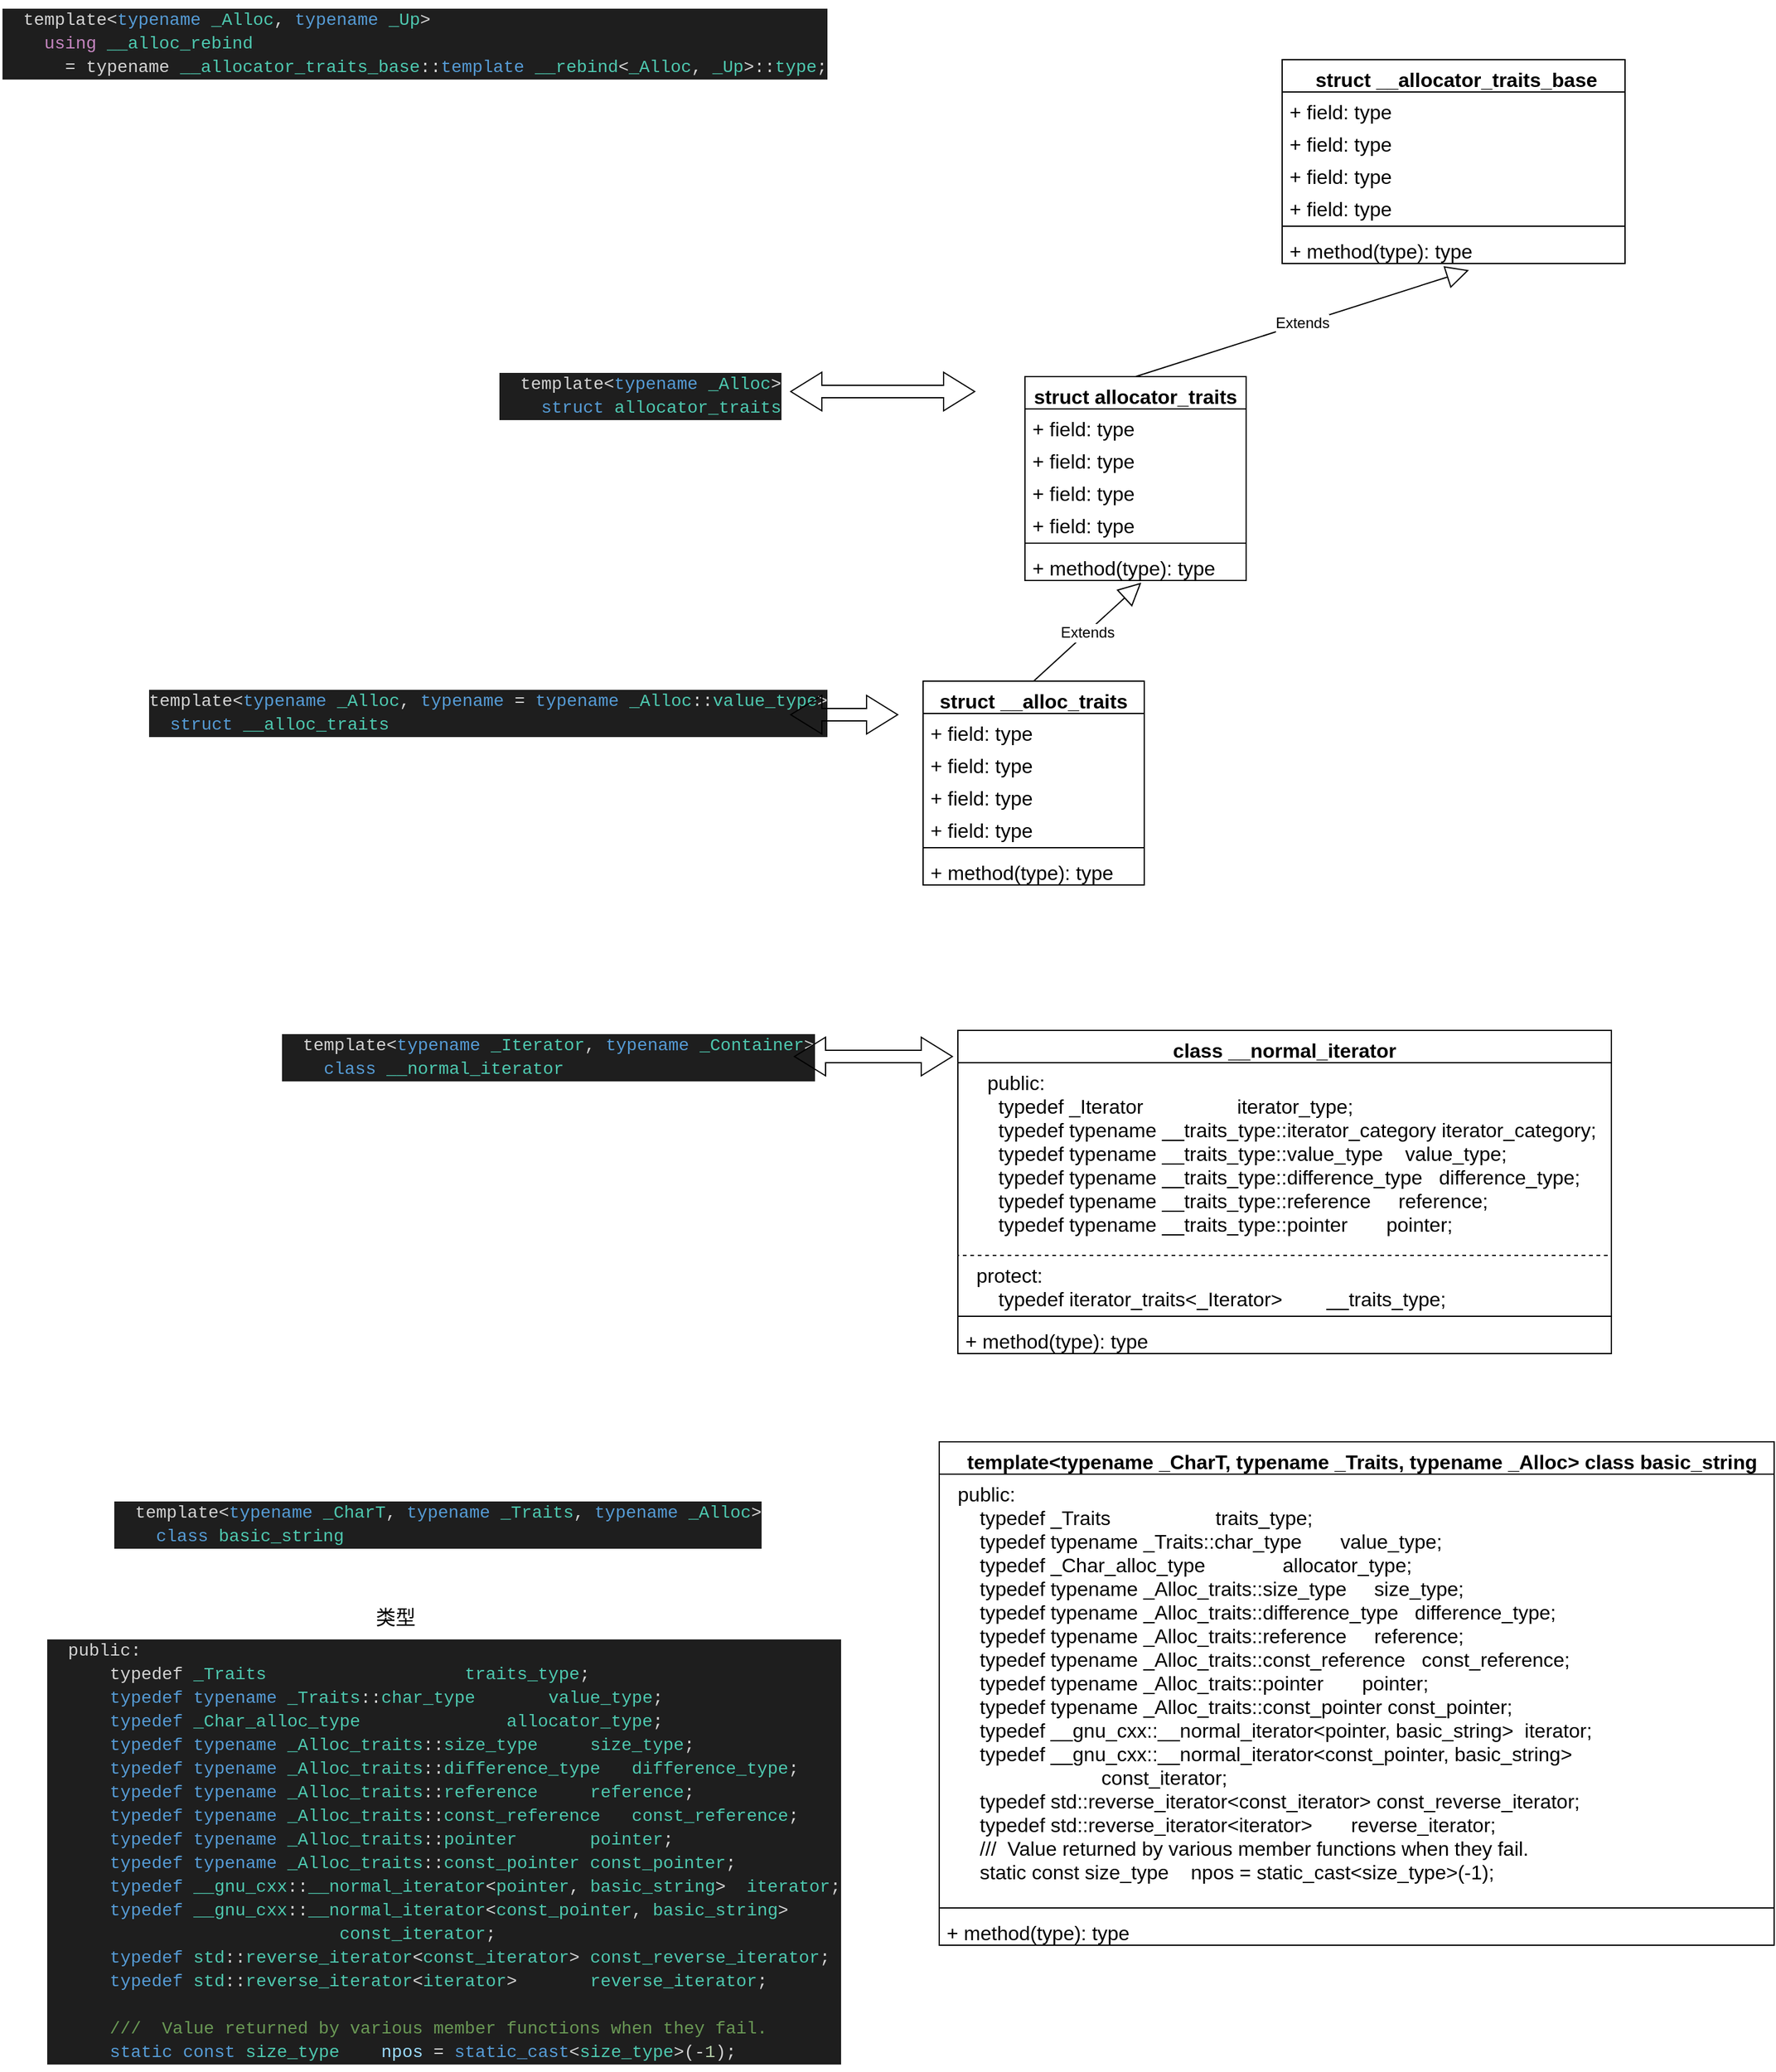 <mxfile version="20.8.16" type="device" pages="2"><diagram id="5IjjSNGjhPGIJ7c3akGC" name="Allocator"><mxGraphModel dx="3942" dy="1338" grid="0" gridSize="10" guides="1" tooltips="1" connect="1" arrows="1" fold="1" page="1" pageScale="1" pageWidth="827" pageHeight="1169" math="0" shadow="0"><root><mxCell id="0"/><mxCell id="1" parent="0"/><mxCell id="HSN8CY6ITOXzExFgK23R-2" value="struct __alloc_traits" style="swimlane;fontStyle=1;align=center;verticalAlign=top;childLayout=stackLayout;horizontal=1;startSize=26;horizontalStack=0;resizeParent=1;resizeParentMax=0;resizeLast=0;collapsible=1;marginBottom=0;fontSize=16;" vertex="1" parent="1"><mxGeometry x="107" y="581" width="178" height="164" as="geometry"/></mxCell><mxCell id="HSN8CY6ITOXzExFgK23R-3" value="+ field: type" style="text;strokeColor=none;fillColor=none;align=left;verticalAlign=top;spacingLeft=4;spacingRight=4;overflow=hidden;rotatable=0;points=[[0,0.5],[1,0.5]];portConstraint=eastwest;fontSize=16;" vertex="1" parent="HSN8CY6ITOXzExFgK23R-2"><mxGeometry y="26" width="178" height="26" as="geometry"/></mxCell><mxCell id="HSN8CY6ITOXzExFgK23R-10" value="+ field: type" style="text;strokeColor=none;fillColor=none;align=left;verticalAlign=top;spacingLeft=4;spacingRight=4;overflow=hidden;rotatable=0;points=[[0,0.5],[1,0.5]];portConstraint=eastwest;fontSize=16;" vertex="1" parent="HSN8CY6ITOXzExFgK23R-2"><mxGeometry y="52" width="178" height="26" as="geometry"/></mxCell><mxCell id="HSN8CY6ITOXzExFgK23R-11" value="+ field: type" style="text;strokeColor=none;fillColor=none;align=left;verticalAlign=top;spacingLeft=4;spacingRight=4;overflow=hidden;rotatable=0;points=[[0,0.5],[1,0.5]];portConstraint=eastwest;fontSize=16;" vertex="1" parent="HSN8CY6ITOXzExFgK23R-2"><mxGeometry y="78" width="178" height="26" as="geometry"/></mxCell><mxCell id="HSN8CY6ITOXzExFgK23R-12" value="+ field: type" style="text;strokeColor=none;fillColor=none;align=left;verticalAlign=top;spacingLeft=4;spacingRight=4;overflow=hidden;rotatable=0;points=[[0,0.5],[1,0.5]];portConstraint=eastwest;fontSize=16;" vertex="1" parent="HSN8CY6ITOXzExFgK23R-2"><mxGeometry y="104" width="178" height="26" as="geometry"/></mxCell><mxCell id="HSN8CY6ITOXzExFgK23R-4" value="" style="line;strokeWidth=1;fillColor=none;align=left;verticalAlign=middle;spacingTop=-1;spacingLeft=3;spacingRight=3;rotatable=0;labelPosition=right;points=[];portConstraint=eastwest;strokeColor=inherit;fontSize=16;" vertex="1" parent="HSN8CY6ITOXzExFgK23R-2"><mxGeometry y="130" width="178" height="8" as="geometry"/></mxCell><mxCell id="HSN8CY6ITOXzExFgK23R-5" value="+ method(type): type" style="text;strokeColor=none;fillColor=none;align=left;verticalAlign=top;spacingLeft=4;spacingRight=4;overflow=hidden;rotatable=0;points=[[0,0.5],[1,0.5]];portConstraint=eastwest;fontSize=16;" vertex="1" parent="HSN8CY6ITOXzExFgK23R-2"><mxGeometry y="138" width="178" height="26" as="geometry"/></mxCell><mxCell id="HSN8CY6ITOXzExFgK23R-13" value="struct allocator_traits" style="swimlane;fontStyle=1;align=center;verticalAlign=top;childLayout=stackLayout;horizontal=1;startSize=26;horizontalStack=0;resizeParent=1;resizeParentMax=0;resizeLast=0;collapsible=1;marginBottom=0;fontSize=16;" vertex="1" parent="1"><mxGeometry x="189" y="336" width="178" height="164" as="geometry"/></mxCell><mxCell id="HSN8CY6ITOXzExFgK23R-14" value="+ field: type" style="text;strokeColor=none;fillColor=none;align=left;verticalAlign=top;spacingLeft=4;spacingRight=4;overflow=hidden;rotatable=0;points=[[0,0.5],[1,0.5]];portConstraint=eastwest;fontSize=16;" vertex="1" parent="HSN8CY6ITOXzExFgK23R-13"><mxGeometry y="26" width="178" height="26" as="geometry"/></mxCell><mxCell id="HSN8CY6ITOXzExFgK23R-15" value="+ field: type" style="text;strokeColor=none;fillColor=none;align=left;verticalAlign=top;spacingLeft=4;spacingRight=4;overflow=hidden;rotatable=0;points=[[0,0.5],[1,0.5]];portConstraint=eastwest;fontSize=16;" vertex="1" parent="HSN8CY6ITOXzExFgK23R-13"><mxGeometry y="52" width="178" height="26" as="geometry"/></mxCell><mxCell id="HSN8CY6ITOXzExFgK23R-16" value="+ field: type" style="text;strokeColor=none;fillColor=none;align=left;verticalAlign=top;spacingLeft=4;spacingRight=4;overflow=hidden;rotatable=0;points=[[0,0.5],[1,0.5]];portConstraint=eastwest;fontSize=16;" vertex="1" parent="HSN8CY6ITOXzExFgK23R-13"><mxGeometry y="78" width="178" height="26" as="geometry"/></mxCell><mxCell id="HSN8CY6ITOXzExFgK23R-17" value="+ field: type" style="text;strokeColor=none;fillColor=none;align=left;verticalAlign=top;spacingLeft=4;spacingRight=4;overflow=hidden;rotatable=0;points=[[0,0.5],[1,0.5]];portConstraint=eastwest;fontSize=16;" vertex="1" parent="HSN8CY6ITOXzExFgK23R-13"><mxGeometry y="104" width="178" height="26" as="geometry"/></mxCell><mxCell id="HSN8CY6ITOXzExFgK23R-18" value="" style="line;strokeWidth=1;fillColor=none;align=left;verticalAlign=middle;spacingTop=-1;spacingLeft=3;spacingRight=3;rotatable=0;labelPosition=right;points=[];portConstraint=eastwest;strokeColor=inherit;fontSize=16;" vertex="1" parent="HSN8CY6ITOXzExFgK23R-13"><mxGeometry y="130" width="178" height="8" as="geometry"/></mxCell><mxCell id="HSN8CY6ITOXzExFgK23R-19" value="+ method(type): type" style="text;strokeColor=none;fillColor=none;align=left;verticalAlign=top;spacingLeft=4;spacingRight=4;overflow=hidden;rotatable=0;points=[[0,0.5],[1,0.5]];portConstraint=eastwest;fontSize=16;" vertex="1" parent="HSN8CY6ITOXzExFgK23R-13"><mxGeometry y="138" width="178" height="26" as="geometry"/></mxCell><mxCell id="HSN8CY6ITOXzExFgK23R-20" value="Extends" style="endArrow=block;endSize=16;endFill=0;html=1;rounded=0;fontSize=12;curved=1;exitX=0.5;exitY=0;exitDx=0;exitDy=0;entryX=0.526;entryY=1.068;entryDx=0;entryDy=0;entryPerimeter=0;" edge="1" parent="1" source="HSN8CY6ITOXzExFgK23R-2" target="HSN8CY6ITOXzExFgK23R-19"><mxGeometry width="160" relative="1" as="geometry"><mxPoint x="144" y="536" as="sourcePoint"/><mxPoint x="255" y="473" as="targetPoint"/></mxGeometry></mxCell><mxCell id="HSN8CY6ITOXzExFgK23R-21" value=" struct __allocator_traits_base" style="swimlane;fontStyle=1;align=center;verticalAlign=top;childLayout=stackLayout;horizontal=1;startSize=26;horizontalStack=0;resizeParent=1;resizeParentMax=0;resizeLast=0;collapsible=1;marginBottom=0;fontSize=16;" vertex="1" parent="1"><mxGeometry x="396" y="81" width="276" height="164" as="geometry"/></mxCell><mxCell id="HSN8CY6ITOXzExFgK23R-22" value="+ field: type" style="text;strokeColor=none;fillColor=none;align=left;verticalAlign=top;spacingLeft=4;spacingRight=4;overflow=hidden;rotatable=0;points=[[0,0.5],[1,0.5]];portConstraint=eastwest;fontSize=16;" vertex="1" parent="HSN8CY6ITOXzExFgK23R-21"><mxGeometry y="26" width="276" height="26" as="geometry"/></mxCell><mxCell id="HSN8CY6ITOXzExFgK23R-23" value="+ field: type" style="text;strokeColor=none;fillColor=none;align=left;verticalAlign=top;spacingLeft=4;spacingRight=4;overflow=hidden;rotatable=0;points=[[0,0.5],[1,0.5]];portConstraint=eastwest;fontSize=16;" vertex="1" parent="HSN8CY6ITOXzExFgK23R-21"><mxGeometry y="52" width="276" height="26" as="geometry"/></mxCell><mxCell id="HSN8CY6ITOXzExFgK23R-24" value="+ field: type" style="text;strokeColor=none;fillColor=none;align=left;verticalAlign=top;spacingLeft=4;spacingRight=4;overflow=hidden;rotatable=0;points=[[0,0.5],[1,0.5]];portConstraint=eastwest;fontSize=16;" vertex="1" parent="HSN8CY6ITOXzExFgK23R-21"><mxGeometry y="78" width="276" height="26" as="geometry"/></mxCell><mxCell id="HSN8CY6ITOXzExFgK23R-25" value="+ field: type" style="text;strokeColor=none;fillColor=none;align=left;verticalAlign=top;spacingLeft=4;spacingRight=4;overflow=hidden;rotatable=0;points=[[0,0.5],[1,0.5]];portConstraint=eastwest;fontSize=16;" vertex="1" parent="HSN8CY6ITOXzExFgK23R-21"><mxGeometry y="104" width="276" height="26" as="geometry"/></mxCell><mxCell id="HSN8CY6ITOXzExFgK23R-26" value="" style="line;strokeWidth=1;fillColor=none;align=left;verticalAlign=middle;spacingTop=-1;spacingLeft=3;spacingRight=3;rotatable=0;labelPosition=right;points=[];portConstraint=eastwest;strokeColor=inherit;fontSize=16;" vertex="1" parent="HSN8CY6ITOXzExFgK23R-21"><mxGeometry y="130" width="276" height="8" as="geometry"/></mxCell><mxCell id="HSN8CY6ITOXzExFgK23R-27" value="+ method(type): type" style="text;strokeColor=none;fillColor=none;align=left;verticalAlign=top;spacingLeft=4;spacingRight=4;overflow=hidden;rotatable=0;points=[[0,0.5],[1,0.5]];portConstraint=eastwest;fontSize=16;" vertex="1" parent="HSN8CY6ITOXzExFgK23R-21"><mxGeometry y="138" width="276" height="26" as="geometry"/></mxCell><mxCell id="HSN8CY6ITOXzExFgK23R-28" value="Extends" style="endArrow=block;endSize=16;endFill=0;html=1;rounded=0;fontSize=12;curved=1;exitX=0.5;exitY=0;exitDx=0;exitDy=0;entryX=0.545;entryY=1.205;entryDx=0;entryDy=0;entryPerimeter=0;" edge="1" parent="1" source="HSN8CY6ITOXzExFgK23R-13" target="HSN8CY6ITOXzExFgK23R-27"><mxGeometry width="160" relative="1" as="geometry"><mxPoint x="63" y="205" as="sourcePoint"/><mxPoint x="223" y="205" as="targetPoint"/></mxGeometry></mxCell><mxCell id="HSN8CY6ITOXzExFgK23R-30" value="  template&lt;typename _CharT, typename _Traits, typename _Alloc&gt; class basic_string" style="swimlane;fontStyle=1;align=center;verticalAlign=top;childLayout=stackLayout;horizontal=1;startSize=26;horizontalStack=0;resizeParent=1;resizeParentMax=0;resizeLast=0;collapsible=1;marginBottom=0;fontSize=16;" vertex="1" parent="1"><mxGeometry x="120" y="1193" width="672" height="405" as="geometry"><mxRectangle x="120" y="1193" width="537" height="50" as="alternateBounds"/></mxGeometry></mxCell><mxCell id="HSN8CY6ITOXzExFgK23R-118" value="  public:&#10;      typedef _Traits                   traits_type;&#10;      typedef typename _Traits::char_type       value_type;&#10;      typedef _Char_alloc_type              allocator_type;&#10;      typedef typename _Alloc_traits::size_type     size_type;&#10;      typedef typename _Alloc_traits::difference_type   difference_type;&#10;      typedef typename _Alloc_traits::reference     reference;&#10;      typedef typename _Alloc_traits::const_reference   const_reference;&#10;      typedef typename _Alloc_traits::pointer       pointer;&#10;      typedef typename _Alloc_traits::const_pointer const_pointer;&#10;      typedef __gnu_cxx::__normal_iterator&lt;pointer, basic_string&gt;  iterator;&#10;      typedef __gnu_cxx::__normal_iterator&lt;const_pointer, basic_string&gt;&#10;                            const_iterator;&#10;      typedef std::reverse_iterator&lt;const_iterator&gt; const_reverse_iterator;&#10;      typedef std::reverse_iterator&lt;iterator&gt;       reverse_iterator;&#10;      ///  Value returned by various member functions when they fail.&#10;      static const size_type    npos = static_cast&lt;size_type&gt;(-1);" style="text;strokeColor=none;fillColor=none;align=left;verticalAlign=top;spacingLeft=4;spacingRight=4;overflow=hidden;rotatable=0;points=[[0,0.5],[1,0.5]];portConstraint=eastwest;fontSize=16;" vertex="1" parent="HSN8CY6ITOXzExFgK23R-30"><mxGeometry y="26" width="672" height="345" as="geometry"/></mxCell><mxCell id="HSN8CY6ITOXzExFgK23R-35" value="" style="line;strokeWidth=1;fillColor=none;align=left;verticalAlign=middle;spacingTop=-1;spacingLeft=3;spacingRight=3;rotatable=0;labelPosition=right;points=[];portConstraint=eastwest;strokeColor=inherit;fontSize=16;" vertex="1" parent="HSN8CY6ITOXzExFgK23R-30"><mxGeometry y="371" width="672" height="8" as="geometry"/></mxCell><mxCell id="HSN8CY6ITOXzExFgK23R-36" value="+ method(type): type" style="text;strokeColor=none;fillColor=none;align=left;verticalAlign=top;spacingLeft=4;spacingRight=4;overflow=hidden;rotatable=0;points=[[0,0.5],[1,0.5]];portConstraint=eastwest;fontSize=16;" vertex="1" parent="HSN8CY6ITOXzExFgK23R-30"><mxGeometry y="379" width="672" height="26" as="geometry"/></mxCell><mxCell id="HSN8CY6ITOXzExFgK23R-87" value="&lt;div style=&quot;color: rgb(212, 212, 212); background-color: rgb(30, 30, 30); font-family: Consolas, &amp;quot;Courier New&amp;quot;, monospace; font-size: 14px; line-height: 19px;&quot;&gt;&lt;div&gt;template&amp;lt;&lt;span style=&quot;color: #569cd6;&quot;&gt;typename&lt;/span&gt; &lt;span style=&quot;color: #4ec9b0;&quot;&gt;_Alloc&lt;/span&gt;, &lt;span style=&quot;color: #569cd6;&quot;&gt;typename&lt;/span&gt; = &lt;span style=&quot;color: #569cd6;&quot;&gt;typename&lt;/span&gt; &lt;span style=&quot;color: #4ec9b0;&quot;&gt;_Alloc&lt;/span&gt;::&lt;span style=&quot;color: #4ec9b0;&quot;&gt;value_type&lt;/span&gt;&amp;gt;&lt;/div&gt;&lt;div&gt;&amp;nbsp; &lt;span style=&quot;color: #569cd6;&quot;&gt;struct&lt;/span&gt; &lt;span style=&quot;color: #4ec9b0;&quot;&gt;__alloc_traits&lt;/span&gt;&lt;/div&gt;&lt;/div&gt;" style="text;html=1;align=left;verticalAlign=middle;resizable=0;points=[];autosize=1;strokeColor=none;fillColor=none;fontSize=16;" vertex="1" parent="1"><mxGeometry x="-518" y="581" width="518" height="50" as="geometry"/></mxCell><mxCell id="HSN8CY6ITOXzExFgK23R-88" value="&lt;div style=&quot;color: rgb(212, 212, 212); background-color: rgb(30, 30, 30); font-family: Consolas, &amp;quot;Courier New&amp;quot;, monospace; font-size: 14px; line-height: 19px;&quot;&gt;&lt;div&gt;&amp;nbsp; template&amp;lt;&lt;span style=&quot;color: #569cd6;&quot;&gt;typename&lt;/span&gt; &lt;span style=&quot;color: #4ec9b0;&quot;&gt;_Alloc&lt;/span&gt;&amp;gt;&lt;/div&gt;&lt;div&gt;&amp;nbsp; &amp;nbsp; &lt;span style=&quot;color: #569cd6;&quot;&gt;struct&lt;/span&gt; &lt;span style=&quot;color: #4ec9b0;&quot;&gt;allocator_traits&lt;/span&gt;&lt;/div&gt;&lt;/div&gt;" style="text;html=1;align=left;verticalAlign=middle;resizable=0;points=[];autosize=1;strokeColor=none;fillColor=none;fontSize=16;" vertex="1" parent="1"><mxGeometry x="-236" y="325.5" width="226" height="50" as="geometry"/></mxCell><mxCell id="HSN8CY6ITOXzExFgK23R-89" value="&lt;div style=&quot;border-color: var(--border-color); color: rgb(212, 212, 212); font-family: Consolas, &amp;quot;Courier New&amp;quot;, monospace; font-size: 14px;&quot;&gt;&lt;div style=&quot;background-color: rgb(30, 30, 30); line-height: 19px;&quot;&gt;&lt;div&gt;&amp;nbsp; template&amp;lt;&lt;span style=&quot;color: #569cd6;&quot;&gt;typename&lt;/span&gt; &lt;span style=&quot;color: #4ec9b0;&quot;&gt;_Alloc&lt;/span&gt;, &lt;span style=&quot;color: #569cd6;&quot;&gt;typename&lt;/span&gt; &lt;span style=&quot;color: #4ec9b0;&quot;&gt;_Up&lt;/span&gt;&amp;gt;&lt;/div&gt;&lt;div&gt;&amp;nbsp; &amp;nbsp; &lt;span style=&quot;color: #c586c0;&quot;&gt;using&lt;/span&gt; &lt;span style=&quot;color: #4ec9b0;&quot;&gt;__alloc_rebind&lt;/span&gt;&lt;/div&gt;&lt;div&gt;&amp;nbsp; &amp;nbsp; &amp;nbsp; = typename &lt;span style=&quot;color: #4ec9b0;&quot;&gt;__allocator_traits_base&lt;/span&gt;::&lt;span style=&quot;color: #569cd6;&quot;&gt;template&lt;/span&gt; &lt;span style=&quot;color: #4ec9b0;&quot;&gt;__rebind&lt;/span&gt;&amp;lt;&lt;span style=&quot;color: #4ec9b0;&quot;&gt;_Alloc&lt;/span&gt;, &lt;span style=&quot;color: #4ec9b0;&quot;&gt;_Up&lt;/span&gt;&amp;gt;::&lt;span style=&quot;color: #4ec9b0;&quot;&gt;type&lt;/span&gt;;&lt;/div&gt;&lt;/div&gt;&lt;/div&gt;" style="text;html=1;align=left;verticalAlign=middle;resizable=0;points=[];autosize=1;strokeColor=none;fillColor=none;fontSize=16;" vertex="1" parent="1"><mxGeometry x="-636" y="33" width="626" height="69" as="geometry"/></mxCell><mxCell id="HSN8CY6ITOXzExFgK23R-94" value="" style="shape=flexArrow;endArrow=classic;startArrow=classic;html=1;rounded=0;fontSize=12;startSize=8;endSize=8;curved=1;" edge="1" parent="1"><mxGeometry width="100" height="100" relative="1" as="geometry"><mxPoint y="348" as="sourcePoint"/><mxPoint x="149" y="348" as="targetPoint"/></mxGeometry></mxCell><mxCell id="HSN8CY6ITOXzExFgK23R-95" value="" style="shape=flexArrow;endArrow=classic;startArrow=classic;html=1;rounded=0;fontSize=12;startSize=8;endSize=8;curved=1;" edge="1" parent="1"><mxGeometry width="100" height="100" relative="1" as="geometry"><mxPoint y="608" as="sourcePoint"/><mxPoint x="87" y="608" as="targetPoint"/></mxGeometry></mxCell><mxCell id="HSN8CY6ITOXzExFgK23R-96" value="&lt;div style=&quot;color: rgb(212, 212, 212); background-color: rgb(30, 30, 30); font-family: Consolas, &amp;quot;Courier New&amp;quot;, monospace; font-size: 14px; line-height: 19px;&quot;&gt;&lt;div&gt;&amp;nbsp; template&amp;lt;&lt;span style=&quot;color: #569cd6;&quot;&gt;typename&lt;/span&gt; &lt;span style=&quot;color: #4ec9b0;&quot;&gt;_CharT&lt;/span&gt;, &lt;span style=&quot;color: #569cd6;&quot;&gt;typename&lt;/span&gt; &lt;span style=&quot;color: #4ec9b0;&quot;&gt;_Traits&lt;/span&gt;, &lt;span style=&quot;color: #569cd6;&quot;&gt;typename&lt;/span&gt; &lt;span style=&quot;color: #4ec9b0;&quot;&gt;_Alloc&lt;/span&gt;&amp;gt;&lt;/div&gt;&lt;div&gt;&amp;nbsp; &amp;nbsp; &lt;span style=&quot;color: #569cd6;&quot;&gt;class&lt;/span&gt; &lt;span style=&quot;color: #4ec9b0;&quot;&gt;basic_string&lt;/span&gt;&lt;/div&gt;&lt;/div&gt;" style="text;html=1;align=left;verticalAlign=middle;resizable=0;points=[];autosize=1;strokeColor=none;fillColor=none;fontSize=16;" vertex="1" parent="1"><mxGeometry x="-546" y="1234" width="495" height="50" as="geometry"/></mxCell><mxCell id="HSN8CY6ITOXzExFgK23R-97" value="&lt;div style=&quot;color: rgb(212, 212, 212); background-color: rgb(30, 30, 30); font-family: Consolas, &amp;quot;Courier New&amp;quot;, monospace; font-size: 14px; line-height: 19px;&quot;&gt;&lt;div&gt;&amp;nbsp; public:&lt;/div&gt;&lt;div&gt;&amp;nbsp; &amp;nbsp; &amp;nbsp; typedef &lt;span style=&quot;color: #4ec9b0;&quot;&gt;_Traits&lt;/span&gt; &amp;nbsp; &amp;nbsp; &amp;nbsp; &amp;nbsp; &amp;nbsp; &amp;nbsp; &amp;nbsp; &amp;nbsp; &amp;nbsp; &lt;span style=&quot;color: #4ec9b0;&quot;&gt;traits_type&lt;/span&gt;;&lt;/div&gt;&lt;div&gt;&amp;nbsp; &amp;nbsp; &amp;nbsp; &lt;span style=&quot;color: #569cd6;&quot;&gt;typedef&lt;/span&gt; &lt;span style=&quot;color: #569cd6;&quot;&gt;typename&lt;/span&gt; &lt;span style=&quot;color: #4ec9b0;&quot;&gt;_Traits&lt;/span&gt;::&lt;span style=&quot;color: #4ec9b0;&quot;&gt;char_type&lt;/span&gt; &amp;nbsp; &amp;nbsp; &amp;nbsp; &lt;span style=&quot;color: #4ec9b0;&quot;&gt;value_type&lt;/span&gt;;&lt;/div&gt;&lt;div&gt;&amp;nbsp; &amp;nbsp; &amp;nbsp; &lt;span style=&quot;color: #569cd6;&quot;&gt;typedef&lt;/span&gt; &lt;span style=&quot;color: #4ec9b0;&quot;&gt;_Char_alloc_type&lt;/span&gt; &amp;nbsp; &amp;nbsp; &amp;nbsp; &amp;nbsp; &amp;nbsp; &amp;nbsp; &amp;nbsp;&lt;span style=&quot;color: #4ec9b0;&quot;&gt;allocator_type&lt;/span&gt;;&lt;/div&gt;&lt;div&gt;&amp;nbsp; &amp;nbsp; &amp;nbsp; &lt;span style=&quot;color: #569cd6;&quot;&gt;typedef&lt;/span&gt; &lt;span style=&quot;color: #569cd6;&quot;&gt;typename&lt;/span&gt; &lt;span style=&quot;color: #4ec9b0;&quot;&gt;_Alloc_traits&lt;/span&gt;::&lt;span style=&quot;color: #4ec9b0;&quot;&gt;size_type&lt;/span&gt; &amp;nbsp; &amp;nbsp; &lt;span style=&quot;color: #4ec9b0;&quot;&gt;size_type&lt;/span&gt;;&lt;/div&gt;&lt;div&gt;&amp;nbsp; &amp;nbsp; &amp;nbsp; &lt;span style=&quot;color: #569cd6;&quot;&gt;typedef&lt;/span&gt; &lt;span style=&quot;color: #569cd6;&quot;&gt;typename&lt;/span&gt; &lt;span style=&quot;color: #4ec9b0;&quot;&gt;_Alloc_traits&lt;/span&gt;::&lt;span style=&quot;color: #4ec9b0;&quot;&gt;difference_type&lt;/span&gt; &amp;nbsp; &lt;span style=&quot;color: #4ec9b0;&quot;&gt;difference_type&lt;/span&gt;;&lt;/div&gt;&lt;div&gt;&amp;nbsp; &amp;nbsp; &amp;nbsp; &lt;span style=&quot;color: #569cd6;&quot;&gt;typedef&lt;/span&gt; &lt;span style=&quot;color: #569cd6;&quot;&gt;typename&lt;/span&gt; &lt;span style=&quot;color: #4ec9b0;&quot;&gt;_Alloc_traits&lt;/span&gt;::&lt;span style=&quot;color: #4ec9b0;&quot;&gt;reference&lt;/span&gt; &amp;nbsp; &amp;nbsp; &lt;span style=&quot;color: #4ec9b0;&quot;&gt;reference&lt;/span&gt;;&lt;/div&gt;&lt;div&gt;&amp;nbsp; &amp;nbsp; &amp;nbsp; &lt;span style=&quot;color: #569cd6;&quot;&gt;typedef&lt;/span&gt; &lt;span style=&quot;color: #569cd6;&quot;&gt;typename&lt;/span&gt; &lt;span style=&quot;color: #4ec9b0;&quot;&gt;_Alloc_traits&lt;/span&gt;::&lt;span style=&quot;color: #4ec9b0;&quot;&gt;const_reference&lt;/span&gt; &amp;nbsp; &lt;span style=&quot;color: #4ec9b0;&quot;&gt;const_reference&lt;/span&gt;;&lt;/div&gt;&lt;div&gt;&amp;nbsp; &amp;nbsp; &amp;nbsp; &lt;span style=&quot;color: #569cd6;&quot;&gt;typedef&lt;/span&gt; &lt;span style=&quot;color: #569cd6;&quot;&gt;typename&lt;/span&gt; &lt;span style=&quot;color: #4ec9b0;&quot;&gt;_Alloc_traits&lt;/span&gt;::&lt;span style=&quot;color: #4ec9b0;&quot;&gt;pointer&lt;/span&gt; &amp;nbsp; &amp;nbsp; &amp;nbsp; &lt;span style=&quot;color: #4ec9b0;&quot;&gt;pointer&lt;/span&gt;;&lt;/div&gt;&lt;div&gt;&amp;nbsp; &amp;nbsp; &amp;nbsp; &lt;span style=&quot;color: #569cd6;&quot;&gt;typedef&lt;/span&gt; &lt;span style=&quot;color: #569cd6;&quot;&gt;typename&lt;/span&gt; &lt;span style=&quot;color: #4ec9b0;&quot;&gt;_Alloc_traits&lt;/span&gt;::&lt;span style=&quot;color: #4ec9b0;&quot;&gt;const_pointer&lt;/span&gt; &lt;span style=&quot;color: #4ec9b0;&quot;&gt;const_pointer&lt;/span&gt;;&lt;/div&gt;&lt;div&gt;&amp;nbsp; &amp;nbsp; &amp;nbsp; &lt;span style=&quot;color: #569cd6;&quot;&gt;typedef&lt;/span&gt; &lt;span style=&quot;color: #4ec9b0;&quot;&gt;__gnu_cxx&lt;/span&gt;::&lt;span style=&quot;color: #4ec9b0;&quot;&gt;__normal_iterator&lt;/span&gt;&amp;lt;&lt;span style=&quot;color: #4ec9b0;&quot;&gt;pointer&lt;/span&gt;, &lt;span style=&quot;color: #4ec9b0;&quot;&gt;basic_string&lt;/span&gt;&amp;gt; &amp;nbsp;&lt;span style=&quot;color: #4ec9b0;&quot;&gt;iterator&lt;/span&gt;;&lt;/div&gt;&lt;div&gt;&amp;nbsp; &amp;nbsp; &amp;nbsp; &lt;span style=&quot;color: #569cd6;&quot;&gt;typedef&lt;/span&gt; &lt;span style=&quot;color: #4ec9b0;&quot;&gt;__gnu_cxx&lt;/span&gt;::&lt;span style=&quot;color: #4ec9b0;&quot;&gt;__normal_iterator&lt;/span&gt;&amp;lt;&lt;span style=&quot;color: #4ec9b0;&quot;&gt;const_pointer&lt;/span&gt;, &lt;span style=&quot;color: #4ec9b0;&quot;&gt;basic_string&lt;/span&gt;&amp;gt;&lt;/div&gt;&lt;div&gt;&amp;nbsp; &amp;nbsp; &amp;nbsp; &amp;nbsp; &amp;nbsp; &amp;nbsp; &amp;nbsp; &amp;nbsp; &amp;nbsp; &amp;nbsp; &amp;nbsp; &amp;nbsp; &amp;nbsp; &amp;nbsp; &lt;span style=&quot;color: #4ec9b0;&quot;&gt;const_iterator&lt;/span&gt;;&lt;/div&gt;&lt;div&gt;&amp;nbsp; &amp;nbsp; &amp;nbsp; &lt;span style=&quot;color: #569cd6;&quot;&gt;typedef&lt;/span&gt; &lt;span style=&quot;color: #4ec9b0;&quot;&gt;std&lt;/span&gt;::&lt;span style=&quot;color: #4ec9b0;&quot;&gt;reverse_iterator&lt;/span&gt;&amp;lt;&lt;span style=&quot;color: #4ec9b0;&quot;&gt;const_iterator&lt;/span&gt;&amp;gt; &lt;span style=&quot;color: #4ec9b0;&quot;&gt;const_reverse_iterator&lt;/span&gt;;&lt;/div&gt;&lt;div&gt;&amp;nbsp; &amp;nbsp; &amp;nbsp; &lt;span style=&quot;color: #569cd6;&quot;&gt;typedef&lt;/span&gt; &lt;span style=&quot;color: #4ec9b0;&quot;&gt;std&lt;/span&gt;::&lt;span style=&quot;color: #4ec9b0;&quot;&gt;reverse_iterator&lt;/span&gt;&amp;lt;&lt;span style=&quot;color: #4ec9b0;&quot;&gt;iterator&lt;/span&gt;&amp;gt; &amp;nbsp; &amp;nbsp; &amp;nbsp; &lt;span style=&quot;color: #4ec9b0;&quot;&gt;reverse_iterator&lt;/span&gt;;&lt;/div&gt;&lt;br&gt;&lt;div&gt;&lt;span style=&quot;color: #6a9955;&quot;&gt;&amp;nbsp; &amp;nbsp; &amp;nbsp; /// &amp;nbsp;Value returned by various member functions when they fail.&lt;/span&gt;&lt;/div&gt;&lt;div&gt;&amp;nbsp; &amp;nbsp; &amp;nbsp; &lt;span style=&quot;color: #569cd6;&quot;&gt;static&lt;/span&gt; &lt;span style=&quot;color: #569cd6;&quot;&gt;const&lt;/span&gt; &lt;span style=&quot;color: #4ec9b0;&quot;&gt;size_type&lt;/span&gt; &amp;nbsp; &amp;nbsp;&lt;span style=&quot;color: #9cdcfe;&quot;&gt;npos&lt;/span&gt; = &lt;span style=&quot;color: #569cd6;&quot;&gt;static_cast&lt;/span&gt;&amp;lt;&lt;span style=&quot;color: #4ec9b0;&quot;&gt;size_type&lt;/span&gt;&amp;gt;(-&lt;span style=&quot;color: #b5cea8;&quot;&gt;1&lt;/span&gt;);&lt;/div&gt;&lt;/div&gt;" style="text;html=1;align=left;verticalAlign=middle;resizable=0;points=[];autosize=1;strokeColor=none;fillColor=none;fontSize=16;" vertex="1" parent="1"><mxGeometry x="-600" y="1345" width="603" height="354" as="geometry"/></mxCell><mxCell id="HSN8CY6ITOXzExFgK23R-98" value="类型" style="text;html=1;align=center;verticalAlign=middle;resizable=0;points=[];autosize=1;strokeColor=none;fillColor=none;fontSize=16;" vertex="1" parent="1"><mxGeometry x="-343" y="1318" width="50" height="31" as="geometry"/></mxCell><mxCell id="HSN8CY6ITOXzExFgK23R-99" value="&lt;div style=&quot;color: rgb(212, 212, 212); background-color: rgb(30, 30, 30); font-family: Consolas, &amp;quot;Courier New&amp;quot;, monospace; font-size: 14px; line-height: 19px;&quot;&gt;&lt;div&gt;&amp;nbsp; template&amp;lt;&lt;span style=&quot;color: #569cd6;&quot;&gt;typename&lt;/span&gt; &lt;span style=&quot;color: #4ec9b0;&quot;&gt;_Iterator&lt;/span&gt;, &lt;span style=&quot;color: #569cd6;&quot;&gt;typename&lt;/span&gt; &lt;span style=&quot;color: #4ec9b0;&quot;&gt;_Container&lt;/span&gt;&amp;gt;&lt;/div&gt;&lt;div&gt;&amp;nbsp; &amp;nbsp; &lt;span style=&quot;color: #569cd6;&quot;&gt;class&lt;/span&gt; &lt;span style=&quot;color: #4ec9b0;&quot;&gt;__normal_iterator&lt;/span&gt;&lt;/div&gt;&lt;/div&gt;" style="text;html=1;align=left;verticalAlign=middle;resizable=0;points=[];autosize=1;strokeColor=none;fillColor=none;fontSize=16;" vertex="1" parent="1"><mxGeometry x="-411" y="858" width="411" height="50" as="geometry"/></mxCell><mxCell id="HSN8CY6ITOXzExFgK23R-100" value="class __normal_iterator" style="swimlane;fontStyle=1;align=center;verticalAlign=top;childLayout=stackLayout;horizontal=1;startSize=26;horizontalStack=0;resizeParent=1;resizeParentMax=0;resizeLast=0;collapsible=1;marginBottom=0;fontSize=16;" vertex="1" parent="1"><mxGeometry x="135" y="862" width="526" height="260" as="geometry"/></mxCell><mxCell id="HSN8CY6ITOXzExFgK23R-104" value="    public:&#10;      typedef _Iterator                 iterator_type;&#10;      typedef typename __traits_type::iterator_category iterator_category;&#10;      typedef typename __traits_type::value_type    value_type;&#10;      typedef typename __traits_type::difference_type   difference_type;&#10;      typedef typename __traits_type::reference     reference;&#10;      typedef typename __traits_type::pointer       pointer;" style="text;strokeColor=default;fillColor=none;align=left;verticalAlign=top;spacingLeft=4;spacingRight=4;overflow=hidden;rotatable=0;points=[[0,0.5],[1,0.5]];portConstraint=eastwest;fontSize=16;dashed=1;" vertex="1" parent="HSN8CY6ITOXzExFgK23R-100"><mxGeometry y="26" width="526" height="155" as="geometry"/></mxCell><mxCell id="HSN8CY6ITOXzExFgK23R-109" value="  protect:&#10;      typedef iterator_traits&lt;_Iterator&gt;        __traits_type;" style="text;strokeColor=none;fillColor=none;align=left;verticalAlign=top;spacingLeft=4;spacingRight=4;overflow=hidden;rotatable=0;points=[[0,0.5],[1,0.5]];portConstraint=eastwest;fontSize=16;" vertex="1" parent="HSN8CY6ITOXzExFgK23R-100"><mxGeometry y="181" width="526" height="45" as="geometry"/></mxCell><mxCell id="HSN8CY6ITOXzExFgK23R-105" value="" style="line;strokeWidth=1;fillColor=none;align=left;verticalAlign=middle;spacingTop=-1;spacingLeft=3;spacingRight=3;rotatable=0;labelPosition=right;points=[];portConstraint=eastwest;strokeColor=inherit;fontSize=16;" vertex="1" parent="HSN8CY6ITOXzExFgK23R-100"><mxGeometry y="226" width="526" height="8" as="geometry"/></mxCell><mxCell id="HSN8CY6ITOXzExFgK23R-106" value="+ method(type): type" style="text;strokeColor=none;fillColor=none;align=left;verticalAlign=top;spacingLeft=4;spacingRight=4;overflow=hidden;rotatable=0;points=[[0,0.5],[1,0.5]];portConstraint=eastwest;fontSize=16;" vertex="1" parent="HSN8CY6ITOXzExFgK23R-100"><mxGeometry y="234" width="526" height="26" as="geometry"/></mxCell><mxCell id="HSN8CY6ITOXzExFgK23R-107" value="" style="shape=flexArrow;endArrow=classic;startArrow=classic;html=1;rounded=0;fontSize=12;startSize=8;endSize=8;curved=1;" edge="1" parent="1"><mxGeometry width="100" height="100" relative="1" as="geometry"><mxPoint x="3" y="883" as="sourcePoint"/><mxPoint x="131" y="883" as="targetPoint"/></mxGeometry></mxCell></root></mxGraphModel></diagram><diagram id="mREZdvaXtzJ2xrOTS-YQ" name="Page-2"><mxGraphModel dx="1246" dy="535" grid="0" gridSize="10" guides="1" tooltips="1" connect="1" arrows="1" fold="1" page="0" pageScale="1" pageWidth="827" pageHeight="1169" math="0" shadow="0"><root><mxCell id="0"/><mxCell id="1" parent="0"/></root></mxGraphModel></diagram></mxfile>